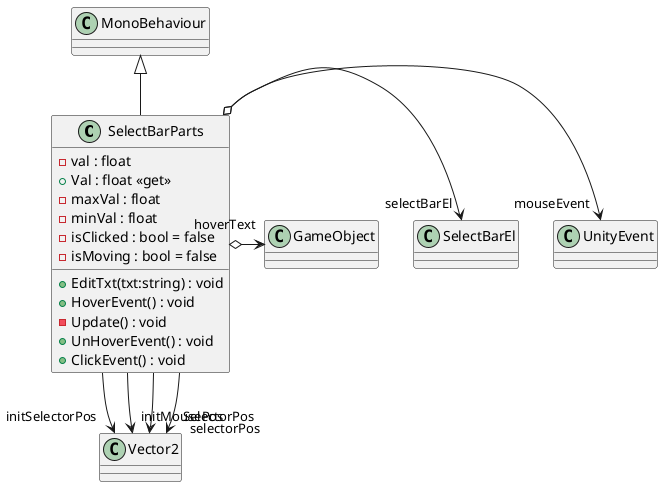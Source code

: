 @startuml
class SelectBarParts {
    - val : float
    + Val : float <<get>>
    - maxVal : float
    - minVal : float
    - isClicked : bool = false
    - isMoving : bool = false
    + EditTxt(txt:string) : void
    + HoverEvent() : void
    - Update() : void
    + UnHoverEvent() : void
    + ClickEvent() : void
}
MonoBehaviour <|-- SelectBarParts
SelectBarParts --> "initSelectorPos" Vector2
SelectBarParts --> "initMousePos" Vector2
SelectBarParts --> "selectorPos" Vector2
SelectBarParts --> "SelectorPos" Vector2
SelectBarParts o-> "mouseEvent" UnityEvent
SelectBarParts o-> "selectBarEl" SelectBarEl
SelectBarParts o-> "hoverText" GameObject
@enduml

